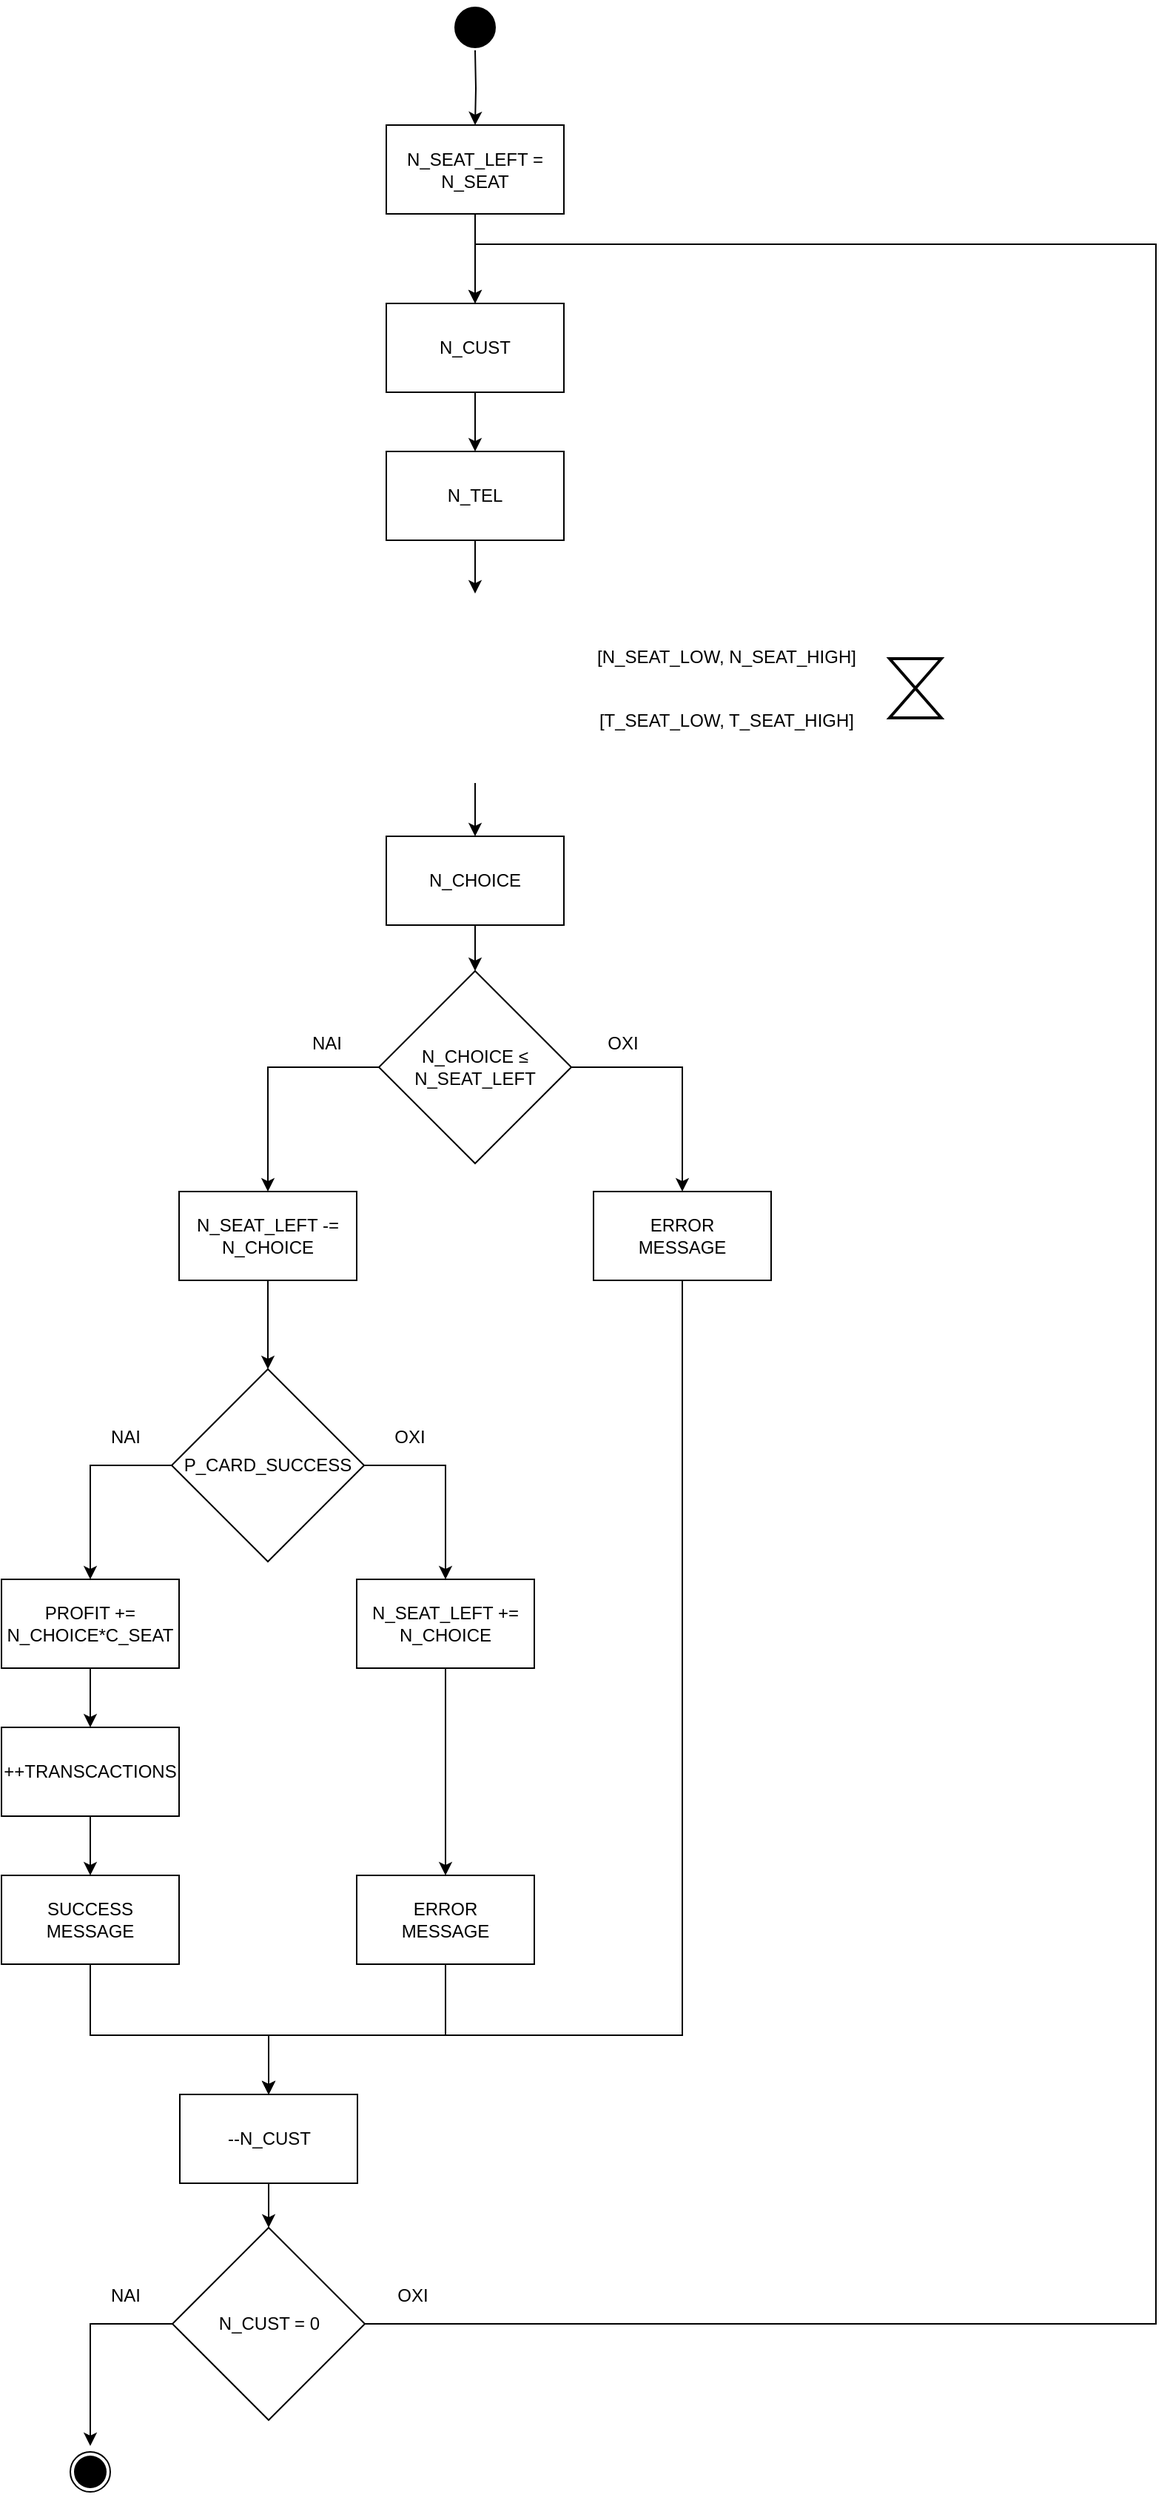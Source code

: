 <mxfile version="10.5.4"><diagram id="yZWLBo1Ps02-ETHATuIS" name="Page-1"><mxGraphModel dx="1200" dy="1491" grid="1" gridSize="10" guides="1" tooltips="1" connect="1" arrows="1" fold="1" page="1" pageScale="1" pageWidth="1169" pageHeight="827" math="0" shadow="0"><root><mxCell id="0"/><mxCell id="1" parent="0"/><mxCell id="uYbKPSaj792cCG3BATJs-19" style="edgeStyle=orthogonalEdgeStyle;rounded=0;orthogonalLoop=1;jettySize=auto;html=1;exitX=0.5;exitY=1;exitDx=0;exitDy=0;entryX=0.5;entryY=0;entryDx=0;entryDy=0;" parent="1" source="uYbKPSaj792cCG3BATJs-1" target="uYbKPSaj792cCG3BATJs-2" edge="1"><mxGeometry relative="1" as="geometry"/></mxCell><mxCell id="uYbKPSaj792cCG3BATJs-1" value="N_CUST" style="rounded=0;whiteSpace=wrap;html=1;" parent="1" vertex="1"><mxGeometry x="400" y="120" width="120" height="60" as="geometry"/></mxCell><mxCell id="uYbKPSaj792cCG3BATJs-20" style="edgeStyle=orthogonalEdgeStyle;rounded=0;orthogonalLoop=1;jettySize=auto;html=1;exitX=0.5;exitY=1;exitDx=0;exitDy=0;" parent="1" source="uYbKPSaj792cCG3BATJs-2" target="uYbKPSaj792cCG3BATJs-5" edge="1"><mxGeometry relative="1" as="geometry"/></mxCell><mxCell id="uYbKPSaj792cCG3BATJs-2" value="N_TEL" style="rounded=0;whiteSpace=wrap;html=1;" parent="1" vertex="1"><mxGeometry x="400" y="220" width="120" height="60" as="geometry"/></mxCell><mxCell id="uYbKPSaj792cCG3BATJs-21" style="edgeStyle=orthogonalEdgeStyle;rounded=0;orthogonalLoop=1;jettySize=auto;html=1;exitX=0.5;exitY=1;exitDx=0;exitDy=0;entryX=0.5;entryY=0;entryDx=0;entryDy=0;" parent="1" source="uYbKPSaj792cCG3BATJs-5" target="uYbKPSaj792cCG3BATJs-14" edge="1"><mxGeometry relative="1" as="geometry"/></mxCell><mxCell id="uYbKPSaj792cCG3BATJs-5" value="" style="shape=image;html=1;verticalAlign=top;verticalLabelPosition=bottom;labelBackgroundColor=#ffffff;imageAspect=0;aspect=fixed;image=https://cdn2.iconfinder.com/data/icons/school-82/64/theater-cinema-film-movie-audience-performance-entertainment-seats-furniture_and_household-128.png;flipH=0;flipV=0;" parent="1" vertex="1"><mxGeometry x="396" y="316" width="128" height="128" as="geometry"/></mxCell><mxCell id="uYbKPSaj792cCG3BATJs-11" value="" style="html=1;shape=mxgraph.sysml.timeEvent;strokeWidth=2;verticalLabelPosition=bottom;verticalAlignment=top;flipH=0;flipV=0;" parent="1" vertex="1"><mxGeometry x="740" y="360" width="35" height="40" as="geometry"/></mxCell><mxCell id="uYbKPSaj792cCG3BATJs-13" value="" style="group;flipH=0;flipV=0;" parent="1" vertex="1" connectable="0"><mxGeometry x="540" y="348.5" width="180" height="63" as="geometry"/></mxCell><mxCell id="uYbKPSaj792cCG3BATJs-6" value="[N_SEAT_LOW, N_SEAT_HIGH]" style="text;html=1;strokeColor=none;fillColor=none;align=center;verticalAlign=middle;whiteSpace=wrap;rounded=0;" parent="uYbKPSaj792cCG3BATJs-13" vertex="1"><mxGeometry width="180" height="20" as="geometry"/></mxCell><mxCell id="uYbKPSaj792cCG3BATJs-10" value="[T_SEAT_LOW, T_SEAT_HIGH]" style="text;html=1;strokeColor=none;fillColor=none;align=center;verticalAlign=middle;whiteSpace=wrap;rounded=0;" parent="uYbKPSaj792cCG3BATJs-13" vertex="1"><mxGeometry y="43" width="180" height="20" as="geometry"/></mxCell><mxCell id="uYbKPSaj792cCG3BATJs-22" style="edgeStyle=orthogonalEdgeStyle;rounded=0;orthogonalLoop=1;jettySize=auto;html=1;exitX=0.5;exitY=1;exitDx=0;exitDy=0;entryX=0.5;entryY=0;entryDx=0;entryDy=0;" parent="1" source="uYbKPSaj792cCG3BATJs-14" target="uYbKPSaj792cCG3BATJs-15" edge="1"><mxGeometry relative="1" as="geometry"/></mxCell><mxCell id="uYbKPSaj792cCG3BATJs-14" value="N_CHOICE" style="rounded=0;whiteSpace=wrap;html=1;" parent="1" vertex="1"><mxGeometry x="400" y="480" width="120" height="60" as="geometry"/></mxCell><mxCell id="uYbKPSaj792cCG3BATJs-17" style="edgeStyle=orthogonalEdgeStyle;rounded=0;orthogonalLoop=1;jettySize=auto;html=1;exitX=0;exitY=0.5;exitDx=0;exitDy=0;entryX=0.5;entryY=0;entryDx=0;entryDy=0;" parent="1" source="uYbKPSaj792cCG3BATJs-15" target="uYbKPSaj792cCG3BATJs-27" edge="1"><mxGeometry relative="1" as="geometry"><mxPoint x="360" y="690" as="targetPoint"/><Array as="points"><mxPoint x="320" y="636"/></Array></mxGeometry></mxCell><mxCell id="uYbKPSaj792cCG3BATJs-24" style="edgeStyle=orthogonalEdgeStyle;rounded=0;orthogonalLoop=1;jettySize=auto;html=1;exitX=1;exitY=0.5;exitDx=0;exitDy=0;entryX=0.5;entryY=0;entryDx=0;entryDy=0;" parent="1" source="uYbKPSaj792cCG3BATJs-15" target="uYbKPSaj792cCG3BATJs-28" edge="1"><mxGeometry relative="1" as="geometry"><mxPoint x="640" y="690" as="targetPoint"/></mxGeometry></mxCell><mxCell id="uYbKPSaj792cCG3BATJs-15" value="N_CHOICE ≤ N_SEAT_LEFT&lt;br&gt;" style="rhombus;whiteSpace=wrap;html=1;aspect=fixed;" parent="1" vertex="1"><mxGeometry x="395" y="571" width="130" height="130" as="geometry"/></mxCell><mxCell id="uYbKPSaj792cCG3BATJs-18" style="edgeStyle=orthogonalEdgeStyle;rounded=0;orthogonalLoop=1;jettySize=auto;html=1;exitX=0.5;exitY=1;exitDx=0;exitDy=0;entryX=0.5;entryY=0;entryDx=0;entryDy=0;" parent="1" source="uYbKPSaj792cCG3BATJs-16" target="uYbKPSaj792cCG3BATJs-1" edge="1"><mxGeometry relative="1" as="geometry"/></mxCell><mxCell id="8-45a7fC6O9LZS1uE0kF-1" style="edgeStyle=orthogonalEdgeStyle;rounded=0;orthogonalLoop=1;jettySize=auto;html=1;exitX=0.5;exitY=1;exitDx=0;exitDy=0;" parent="1" target="uYbKPSaj792cCG3BATJs-16" edge="1"><mxGeometry relative="1" as="geometry"><mxPoint x="460" y="-51" as="sourcePoint"/></mxGeometry></mxCell><mxCell id="uYbKPSaj792cCG3BATJs-16" value="N_SEAT_LEFT = N_SEAT" style="rounded=0;whiteSpace=wrap;html=1;" parent="1" vertex="1"><mxGeometry x="400" y="-0.5" width="120" height="60" as="geometry"/></mxCell><mxCell id="uYbKPSaj792cCG3BATJs-25" value="NAI" style="text;html=1;strokeColor=none;fillColor=none;align=center;verticalAlign=middle;whiteSpace=wrap;rounded=0;" parent="1" vertex="1"><mxGeometry x="340" y="610" width="40" height="20" as="geometry"/></mxCell><mxCell id="uYbKPSaj792cCG3BATJs-26" value="OXI" style="text;html=1;strokeColor=none;fillColor=none;align=center;verticalAlign=middle;whiteSpace=wrap;rounded=0;" parent="1" vertex="1"><mxGeometry x="540" y="610" width="40" height="20" as="geometry"/></mxCell><mxCell id="uYbKPSaj792cCG3BATJs-29" style="edgeStyle=orthogonalEdgeStyle;rounded=0;orthogonalLoop=1;jettySize=auto;html=1;exitX=0.5;exitY=1;exitDx=0;exitDy=0;entryX=0.5;entryY=0;entryDx=0;entryDy=0;" parent="1" source="uYbKPSaj792cCG3BATJs-27" target="uYbKPSaj792cCG3BATJs-31" edge="1"><mxGeometry relative="1" as="geometry"><mxPoint x="320" y="890" as="targetPoint"/></mxGeometry></mxCell><mxCell id="uYbKPSaj792cCG3BATJs-27" value="N_SEAT_LEFT -=&lt;br&gt;N_CHOICE&lt;br&gt;" style="rounded=0;whiteSpace=wrap;html=1;" parent="1" vertex="1"><mxGeometry x="260" y="720" width="120" height="60" as="geometry"/></mxCell><mxCell id="gMN7b0ZFytZAtM0MQC0J-8" style="edgeStyle=orthogonalEdgeStyle;rounded=0;orthogonalLoop=1;jettySize=auto;html=1;exitX=0.5;exitY=1;exitDx=0;exitDy=0;entryX=0.5;entryY=0;entryDx=0;entryDy=0;" edge="1" parent="1" source="uYbKPSaj792cCG3BATJs-28" target="uYbKPSaj792cCG3BATJs-49"><mxGeometry relative="1" as="geometry"><mxPoint x="599.714" y="1310" as="targetPoint"/><Array as="points"><mxPoint x="600" y="1290"/><mxPoint x="321" y="1290"/></Array></mxGeometry></mxCell><mxCell id="uYbKPSaj792cCG3BATJs-28" value="ERROR &lt;br&gt;MESSAGE&lt;br&gt;" style="rounded=0;whiteSpace=wrap;html=1;" parent="1" vertex="1"><mxGeometry x="540" y="720" width="120" height="60" as="geometry"/></mxCell><mxCell id="uYbKPSaj792cCG3BATJs-34" style="edgeStyle=orthogonalEdgeStyle;rounded=0;orthogonalLoop=1;jettySize=auto;html=1;exitX=1;exitY=0.5;exitDx=0;exitDy=0;entryX=0.5;entryY=0;entryDx=0;entryDy=0;" parent="1" source="uYbKPSaj792cCG3BATJs-31" target="uYbKPSaj792cCG3BATJs-37" edge="1"><mxGeometry relative="1" as="geometry"><mxPoint x="440" y="970" as="targetPoint"/><Array as="points"><mxPoint x="440" y="905"/></Array></mxGeometry></mxCell><mxCell id="uYbKPSaj792cCG3BATJs-35" style="edgeStyle=orthogonalEdgeStyle;rounded=0;orthogonalLoop=1;jettySize=auto;html=1;exitX=0;exitY=0.5;exitDx=0;exitDy=0;entryX=0.5;entryY=0;entryDx=0;entryDy=0;" parent="1" source="uYbKPSaj792cCG3BATJs-31" target="uYbKPSaj792cCG3BATJs-36" edge="1"><mxGeometry relative="1" as="geometry"><mxPoint x="200" y="1000" as="targetPoint"/><Array as="points"><mxPoint x="200" y="905"/></Array></mxGeometry></mxCell><mxCell id="uYbKPSaj792cCG3BATJs-31" value="P_CARD_SUCCESS&lt;br&gt;" style="rhombus;whiteSpace=wrap;html=1;aspect=fixed;" parent="1" vertex="1"><mxGeometry x="255" y="840" width="130" height="130" as="geometry"/></mxCell><mxCell id="uYbKPSaj792cCG3BATJs-32" value="NAI" style="text;html=1;strokeColor=none;fillColor=none;align=center;verticalAlign=middle;whiteSpace=wrap;rounded=0;" parent="1" vertex="1"><mxGeometry x="204" y="876" width="40" height="20" as="geometry"/></mxCell><mxCell id="uYbKPSaj792cCG3BATJs-33" value="OXI" style="text;html=1;strokeColor=none;fillColor=none;align=center;verticalAlign=middle;whiteSpace=wrap;rounded=0;" parent="1" vertex="1"><mxGeometry x="396" y="876" width="40" height="20" as="geometry"/></mxCell><mxCell id="uYbKPSaj792cCG3BATJs-40" style="edgeStyle=orthogonalEdgeStyle;rounded=0;orthogonalLoop=1;jettySize=auto;html=1;entryX=0.5;entryY=0;entryDx=0;entryDy=0;" parent="1" source="uYbKPSaj792cCG3BATJs-36" target="uYbKPSaj792cCG3BATJs-39" edge="1"><mxGeometry relative="1" as="geometry"/></mxCell><mxCell id="uYbKPSaj792cCG3BATJs-36" value="PROFIT += N_CHOICE*C_SEAT&lt;br&gt;" style="rounded=0;whiteSpace=wrap;html=1;" parent="1" vertex="1"><mxGeometry x="140" y="982" width="120" height="60" as="geometry"/></mxCell><mxCell id="uYbKPSaj792cCG3BATJs-44" style="edgeStyle=orthogonalEdgeStyle;rounded=0;orthogonalLoop=1;jettySize=auto;html=1;exitX=0.5;exitY=1;exitDx=0;exitDy=0;entryX=0.5;entryY=0;entryDx=0;entryDy=0;" parent="1" source="uYbKPSaj792cCG3BATJs-37" target="uYbKPSaj792cCG3BATJs-43" edge="1"><mxGeometry relative="1" as="geometry"/></mxCell><mxCell id="uYbKPSaj792cCG3BATJs-37" value="N_SEAT_LEFT +=&lt;br&gt;N_CHOICE&lt;br&gt;" style="rounded=0;whiteSpace=wrap;html=1;" parent="1" vertex="1"><mxGeometry x="380" y="982" width="120" height="60" as="geometry"/></mxCell><mxCell id="uYbKPSaj792cCG3BATJs-42" style="edgeStyle=orthogonalEdgeStyle;rounded=0;orthogonalLoop=1;jettySize=auto;html=1;exitX=0.5;exitY=1;exitDx=0;exitDy=0;entryX=0.5;entryY=0;entryDx=0;entryDy=0;" parent="1" source="uYbKPSaj792cCG3BATJs-39" target="uYbKPSaj792cCG3BATJs-41" edge="1"><mxGeometry relative="1" as="geometry"/></mxCell><mxCell id="uYbKPSaj792cCG3BATJs-39" value="++TRANSCACTIONS" style="rounded=0;whiteSpace=wrap;html=1;" parent="1" vertex="1"><mxGeometry x="140" y="1082" width="120" height="60" as="geometry"/></mxCell><mxCell id="gMN7b0ZFytZAtM0MQC0J-7" style="edgeStyle=orthogonalEdgeStyle;rounded=0;orthogonalLoop=1;jettySize=auto;html=1;exitX=0.5;exitY=1;exitDx=0;exitDy=0;entryX=0.5;entryY=0;entryDx=0;entryDy=0;" edge="1" parent="1" source="uYbKPSaj792cCG3BATJs-41" target="uYbKPSaj792cCG3BATJs-49"><mxGeometry relative="1" as="geometry"><Array as="points"><mxPoint x="200" y="1290"/><mxPoint x="321" y="1290"/></Array></mxGeometry></mxCell><mxCell id="uYbKPSaj792cCG3BATJs-41" value="SUCCESS MESSAGE" style="rounded=0;whiteSpace=wrap;html=1;" parent="1" vertex="1"><mxGeometry x="140" y="1182" width="120" height="60" as="geometry"/></mxCell><mxCell id="gMN7b0ZFytZAtM0MQC0J-6" style="edgeStyle=orthogonalEdgeStyle;rounded=0;orthogonalLoop=1;jettySize=auto;html=1;exitX=0.5;exitY=1;exitDx=0;exitDy=0;entryX=0.5;entryY=0;entryDx=0;entryDy=0;" edge="1" parent="1" source="uYbKPSaj792cCG3BATJs-43" target="uYbKPSaj792cCG3BATJs-49"><mxGeometry relative="1" as="geometry"><Array as="points"><mxPoint x="440" y="1290"/><mxPoint x="321" y="1290"/></Array></mxGeometry></mxCell><mxCell id="uYbKPSaj792cCG3BATJs-43" value="ERROR &lt;br&gt;MESSAGE" style="rounded=0;whiteSpace=wrap;html=1;" parent="1" vertex="1"><mxGeometry x="380" y="1182" width="120" height="60" as="geometry"/></mxCell><mxCell id="uYbKPSaj792cCG3BATJs-57" style="edgeStyle=orthogonalEdgeStyle;rounded=0;orthogonalLoop=1;jettySize=auto;html=1;exitX=0.5;exitY=1;exitDx=0;exitDy=0;entryX=0.5;entryY=0;entryDx=0;entryDy=0;" parent="1" source="uYbKPSaj792cCG3BATJs-49" target="uYbKPSaj792cCG3BATJs-52" edge="1"><mxGeometry relative="1" as="geometry"/></mxCell><mxCell id="uYbKPSaj792cCG3BATJs-49" value="--N_CUST" style="rounded=0;whiteSpace=wrap;html=1;" parent="1" vertex="1"><mxGeometry x="260.5" y="1330" width="120" height="60" as="geometry"/></mxCell><mxCell id="uYbKPSaj792cCG3BATJs-50" style="edgeStyle=orthogonalEdgeStyle;rounded=0;orthogonalLoop=1;jettySize=auto;html=1;exitX=1;exitY=0.5;exitDx=0;exitDy=0;entryX=0.5;entryY=0;entryDx=0;entryDy=0;" parent="1" source="uYbKPSaj792cCG3BATJs-52" target="uYbKPSaj792cCG3BATJs-1" edge="1"><mxGeometry relative="1" as="geometry"><mxPoint x="490" y="90" as="targetPoint"/><Array as="points"><mxPoint x="920" y="1485"/><mxPoint x="920" y="80"/><mxPoint x="460" y="80"/></Array></mxGeometry></mxCell><mxCell id="uYbKPSaj792cCG3BATJs-51" style="edgeStyle=orthogonalEdgeStyle;rounded=0;orthogonalLoop=1;jettySize=auto;html=1;exitX=0;exitY=0.5;exitDx=0;exitDy=0;entryX=0.5;entryY=0;entryDx=0;entryDy=0;" parent="1" source="uYbKPSaj792cCG3BATJs-52" target="uYbKPSaj792cCG3BATJs-60" edge="1"><mxGeometry relative="1" as="geometry"><mxPoint x="200.833" y="1562.167" as="targetPoint"/><Array as="points"><mxPoint x="200" y="1485"/></Array></mxGeometry></mxCell><mxCell id="uYbKPSaj792cCG3BATJs-52" value="N_CUST = 0&lt;br&gt;" style="rhombus;whiteSpace=wrap;html=1;aspect=fixed;" parent="1" vertex="1"><mxGeometry x="255.5" y="1420" width="130" height="130" as="geometry"/></mxCell><mxCell id="uYbKPSaj792cCG3BATJs-53" value="NAI" style="text;html=1;strokeColor=none;fillColor=none;align=center;verticalAlign=middle;whiteSpace=wrap;rounded=0;" parent="1" vertex="1"><mxGeometry x="203.5" y="1456" width="40" height="20" as="geometry"/></mxCell><mxCell id="uYbKPSaj792cCG3BATJs-54" value="OXI" style="text;html=1;strokeColor=none;fillColor=none;align=center;verticalAlign=middle;whiteSpace=wrap;rounded=0;" parent="1" vertex="1"><mxGeometry x="397.5" y="1456" width="40" height="20" as="geometry"/></mxCell><mxCell id="8-45a7fC6O9LZS1uE0kF-4" value="" style="group" parent="1" vertex="1" connectable="0"><mxGeometry x="182.5" y="1567.5" width="35.0" height="35" as="geometry"/></mxCell><mxCell id="uYbKPSaj792cCG3BATJs-60" value="" style="ellipse;html=1;shape=startState;fillColor=#FFFFFF;strokeColor=#000000;strokeWidth=1;aspect=fixed;" parent="8-45a7fC6O9LZS1uE0kF-4" vertex="1"><mxGeometry width="35" height="35" as="geometry"/></mxCell><mxCell id="uYbKPSaj792cCG3BATJs-58" value="" style="ellipse;html=1;shape=startState;fillColor=#000000;strokeColor=none;strokeWidth=4;aspect=fixed;" parent="8-45a7fC6O9LZS1uE0kF-4" vertex="1"><mxGeometry x="2.5" y="2.5" width="30" height="30" as="geometry"/></mxCell><mxCell id="8-45a7fC6O9LZS1uE0kF-6" value="" style="ellipse;html=1;shape=startState;fillColor=#000000;strokeColor=#000000;strokeWidth=1;aspect=fixed;" parent="1" vertex="1"><mxGeometry x="442.5" y="-84" width="35" height="35" as="geometry"/></mxCell></root></mxGraphModel></diagram></mxfile>